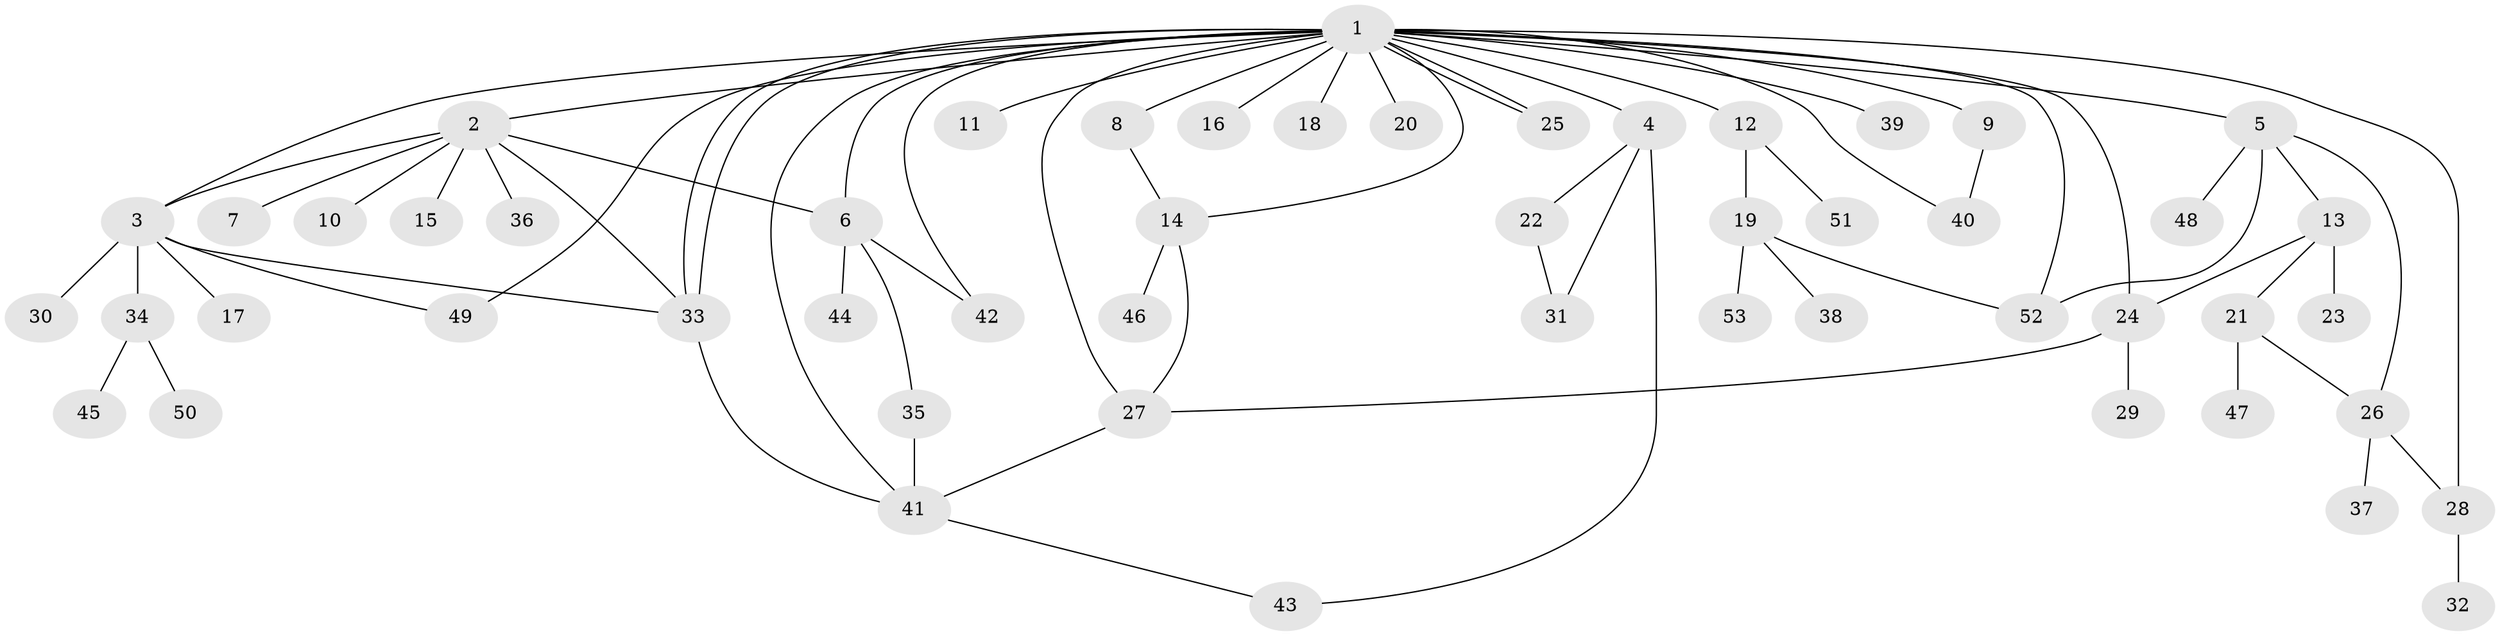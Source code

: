 // coarse degree distribution, {18: 0.038461538461538464, 7: 0.07692307692307693, 3: 0.07692307692307693, 6: 0.038461538461538464, 1: 0.5384615384615384, 2: 0.19230769230769232, 4: 0.038461538461538464}
// Generated by graph-tools (version 1.1) at 2025/18/03/04/25 18:18:24]
// undirected, 53 vertices, 74 edges
graph export_dot {
graph [start="1"]
  node [color=gray90,style=filled];
  1;
  2;
  3;
  4;
  5;
  6;
  7;
  8;
  9;
  10;
  11;
  12;
  13;
  14;
  15;
  16;
  17;
  18;
  19;
  20;
  21;
  22;
  23;
  24;
  25;
  26;
  27;
  28;
  29;
  30;
  31;
  32;
  33;
  34;
  35;
  36;
  37;
  38;
  39;
  40;
  41;
  42;
  43;
  44;
  45;
  46;
  47;
  48;
  49;
  50;
  51;
  52;
  53;
  1 -- 2;
  1 -- 3;
  1 -- 4;
  1 -- 5;
  1 -- 6;
  1 -- 8;
  1 -- 9;
  1 -- 11;
  1 -- 12;
  1 -- 14;
  1 -- 16;
  1 -- 18;
  1 -- 20;
  1 -- 24;
  1 -- 25;
  1 -- 25;
  1 -- 27;
  1 -- 28;
  1 -- 33;
  1 -- 33;
  1 -- 39;
  1 -- 40;
  1 -- 41;
  1 -- 42;
  1 -- 49;
  1 -- 52;
  2 -- 3;
  2 -- 6;
  2 -- 7;
  2 -- 10;
  2 -- 15;
  2 -- 33;
  2 -- 36;
  3 -- 17;
  3 -- 30;
  3 -- 33;
  3 -- 34;
  3 -- 49;
  4 -- 22;
  4 -- 31;
  4 -- 43;
  5 -- 13;
  5 -- 26;
  5 -- 48;
  5 -- 52;
  6 -- 35;
  6 -- 42;
  6 -- 44;
  8 -- 14;
  9 -- 40;
  12 -- 19;
  12 -- 51;
  13 -- 21;
  13 -- 23;
  13 -- 24;
  14 -- 27;
  14 -- 46;
  19 -- 38;
  19 -- 52;
  19 -- 53;
  21 -- 26;
  21 -- 47;
  22 -- 31;
  24 -- 27;
  24 -- 29;
  26 -- 28;
  26 -- 37;
  27 -- 41;
  28 -- 32;
  33 -- 41;
  34 -- 45;
  34 -- 50;
  35 -- 41;
  41 -- 43;
}
